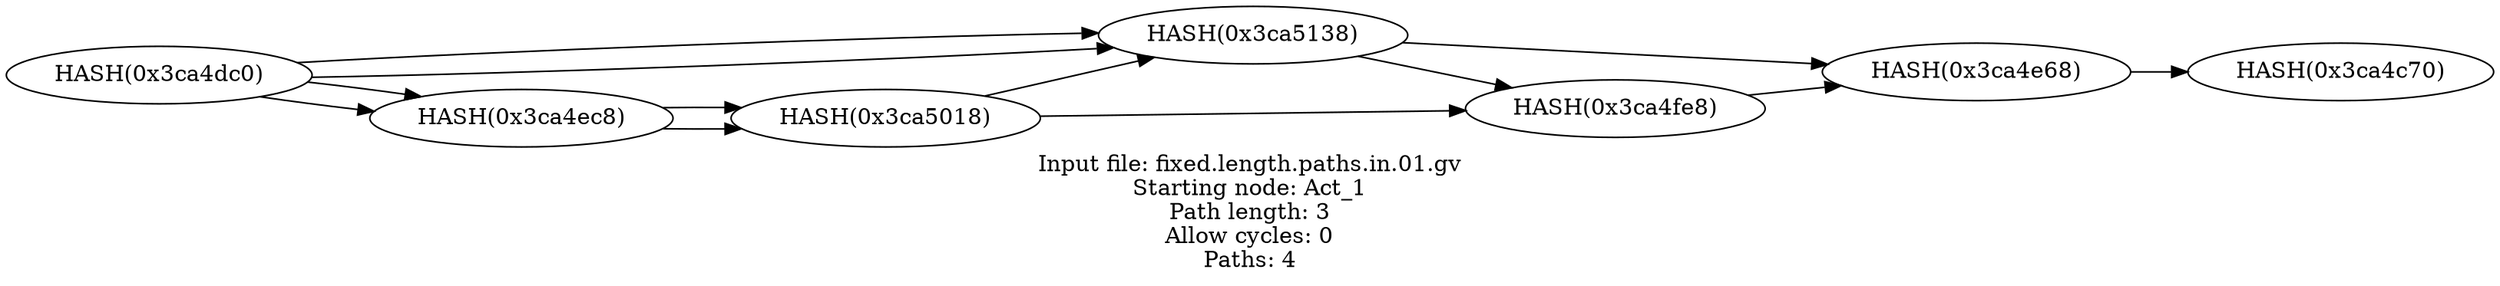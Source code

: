 digraph fixed_length_paths
{
	label = "Input file: fixed.length.paths.in.01.gv\nStarting node: Act_1\nPath length: 3\nAllow cycles: 0\nPaths: 4" rankdir = LR

	"Act_1" [label = "HASH(0x3787fa8)"]
	"Act_23" [label = "HASH(0x3ca49e8)"]
	"Act_25" [label = "HASH(0x3ca4a90)"]
	"Act_3" [label = "HASH(0x3ca4c70)"]
	"Act_1" [label = "HASH(0x3c61ad8)"]
	"Act_23" [label = "HASH(0x3ca5270)"]
	"Act_24" [label = "HASH(0x3ca4d48)"]
	"Act_25" [label = "HASH(0x3ca4e68)"]
	"Act_1" [label = "HASH(0x3ca4d78)"]
	"Act_21" [label = "HASH(0x3ca4e08)"]
	"Act_22" [label = "HASH(0x3ca50a8)"]
	"Act_24" [label = "HASH(0x3ca4fe8)"]
	"Act_1" [label = "HASH(0x3ca4dc0)"]
	"Act_21" [label = "HASH(0x3ca4ec8)"]
	"Act_22" [label = "HASH(0x3ca5018)"]
	"Act_23" [label = "HASH(0x3ca5138)"]

	"Act_1"  ->  "Act_23"  ->  "Act_25"  ->  "Act_3"
	"Act_1"  ->  "Act_23"  ->  "Act_24"  ->  "Act_25"
	"Act_1"  ->  "Act_21"  ->  "Act_22"  ->  "Act_24"
	"Act_1"  ->  "Act_21"  ->  "Act_22"  ->  "Act_23"
}
